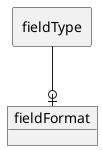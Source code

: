 @startuml
allowmixing
skinparam linetype ortho

rectangle "fieldType" as p1
object "fieldFormat" as e
p1 --o| e
@enduml